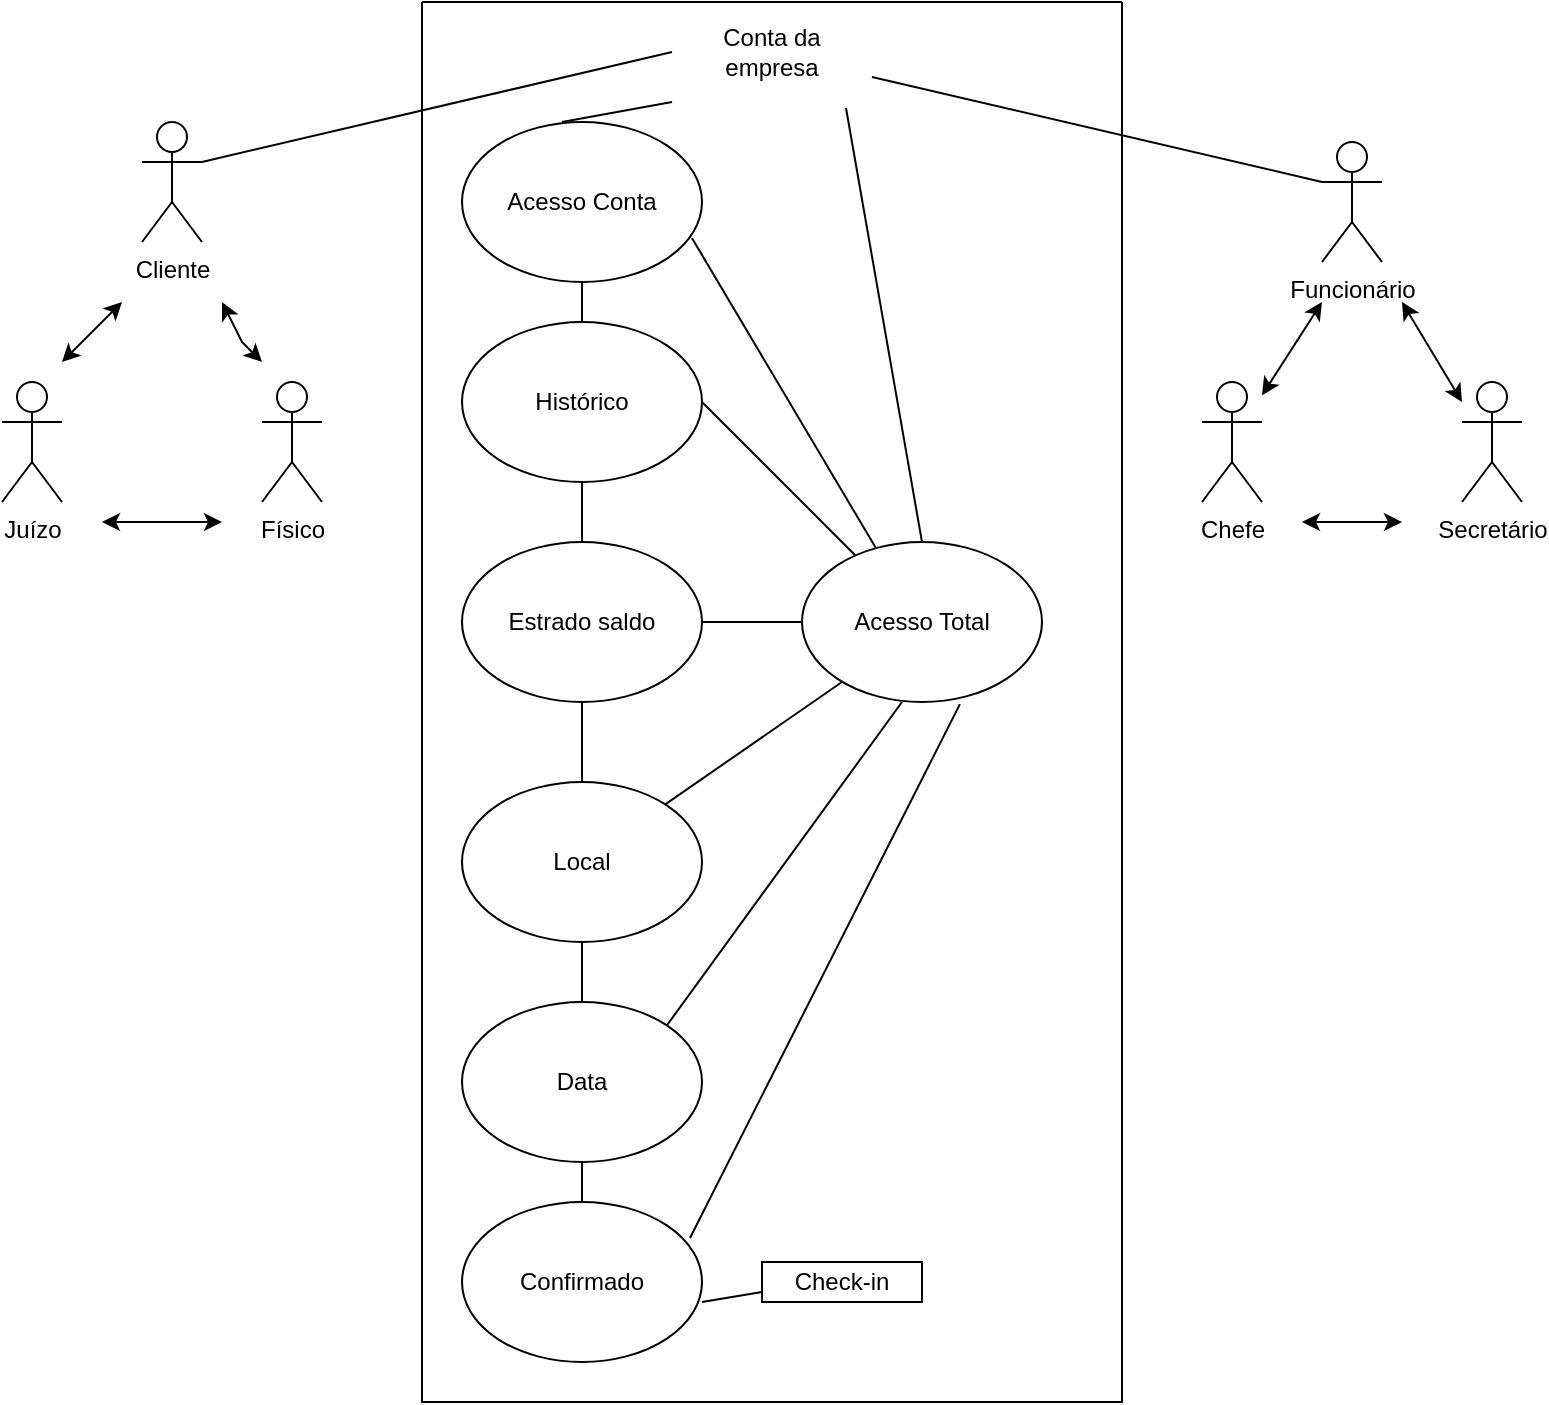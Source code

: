 <mxfile version="26.2.4">
  <diagram name="Página-1" id="08tB7218NpRL2Nvatnnr">
    <mxGraphModel dx="874" dy="473" grid="1" gridSize="10" guides="1" tooltips="1" connect="1" arrows="1" fold="1" page="1" pageScale="1" pageWidth="827" pageHeight="1169" math="0" shadow="0">
      <root>
        <mxCell id="0" />
        <mxCell id="1" parent="0" />
        <mxCell id="5GAmD2_G5ovodKzPIwnK-2" value="" style="swimlane;startSize=0;" vertex="1" parent="1">
          <mxGeometry x="240" y="290" width="350" height="700" as="geometry" />
        </mxCell>
        <mxCell id="5GAmD2_G5ovodKzPIwnK-9" value="Acesso Conta" style="ellipse;whiteSpace=wrap;html=1;" vertex="1" parent="5GAmD2_G5ovodKzPIwnK-2">
          <mxGeometry x="20" y="60" width="120" height="80" as="geometry" />
        </mxCell>
        <mxCell id="5GAmD2_G5ovodKzPIwnK-10" value="Histórico" style="ellipse;whiteSpace=wrap;html=1;" vertex="1" parent="5GAmD2_G5ovodKzPIwnK-2">
          <mxGeometry x="20" y="160" width="120" height="80" as="geometry" />
        </mxCell>
        <mxCell id="5GAmD2_G5ovodKzPIwnK-11" value="Estrado saldo" style="ellipse;whiteSpace=wrap;html=1;" vertex="1" parent="5GAmD2_G5ovodKzPIwnK-2">
          <mxGeometry x="20" y="270" width="120" height="80" as="geometry" />
        </mxCell>
        <mxCell id="5GAmD2_G5ovodKzPIwnK-12" value="Local" style="ellipse;whiteSpace=wrap;html=1;" vertex="1" parent="5GAmD2_G5ovodKzPIwnK-2">
          <mxGeometry x="20" y="390" width="120" height="80" as="geometry" />
        </mxCell>
        <mxCell id="5GAmD2_G5ovodKzPIwnK-13" value="Data" style="ellipse;whiteSpace=wrap;html=1;" vertex="1" parent="5GAmD2_G5ovodKzPIwnK-2">
          <mxGeometry x="20" y="500" width="120" height="80" as="geometry" />
        </mxCell>
        <mxCell id="5GAmD2_G5ovodKzPIwnK-14" value="Confirmado" style="ellipse;whiteSpace=wrap;html=1;" vertex="1" parent="5GAmD2_G5ovodKzPIwnK-2">
          <mxGeometry x="20" y="600" width="120" height="80" as="geometry" />
        </mxCell>
        <mxCell id="5GAmD2_G5ovodKzPIwnK-15" value="Acesso Total" style="ellipse;whiteSpace=wrap;html=1;" vertex="1" parent="5GAmD2_G5ovodKzPIwnK-2">
          <mxGeometry x="190" y="270" width="120" height="80" as="geometry" />
        </mxCell>
        <mxCell id="5GAmD2_G5ovodKzPIwnK-20" value="Conta da empresa" style="text;html=1;align=center;verticalAlign=middle;whiteSpace=wrap;rounded=0;" vertex="1" parent="5GAmD2_G5ovodKzPIwnK-2">
          <mxGeometry x="125" width="100" height="50" as="geometry" />
        </mxCell>
        <mxCell id="5GAmD2_G5ovodKzPIwnK-21" value="" style="endArrow=none;html=1;rounded=0;entryX=0;entryY=1;entryDx=0;entryDy=0;" edge="1" parent="5GAmD2_G5ovodKzPIwnK-2" target="5GAmD2_G5ovodKzPIwnK-20">
          <mxGeometry width="50" height="50" relative="1" as="geometry">
            <mxPoint x="70" y="60" as="sourcePoint" />
            <mxPoint x="120" y="10" as="targetPoint" />
          </mxGeometry>
        </mxCell>
        <mxCell id="5GAmD2_G5ovodKzPIwnK-22" value="" style="endArrow=none;html=1;rounded=0;exitX=0.87;exitY=1.06;exitDx=0;exitDy=0;exitPerimeter=0;entryX=0.5;entryY=0;entryDx=0;entryDy=0;" edge="1" parent="5GAmD2_G5ovodKzPIwnK-2" source="5GAmD2_G5ovodKzPIwnK-20" target="5GAmD2_G5ovodKzPIwnK-15">
          <mxGeometry width="50" height="50" relative="1" as="geometry">
            <mxPoint x="190" y="110" as="sourcePoint" />
            <mxPoint x="240" y="60" as="targetPoint" />
          </mxGeometry>
        </mxCell>
        <mxCell id="5GAmD2_G5ovodKzPIwnK-23" value="" style="endArrow=none;html=1;rounded=0;" edge="1" parent="5GAmD2_G5ovodKzPIwnK-2" source="5GAmD2_G5ovodKzPIwnK-10" target="5GAmD2_G5ovodKzPIwnK-9">
          <mxGeometry width="50" height="50" relative="1" as="geometry">
            <mxPoint x="130" y="170" as="sourcePoint" />
            <mxPoint x="180" y="120" as="targetPoint" />
          </mxGeometry>
        </mxCell>
        <mxCell id="5GAmD2_G5ovodKzPIwnK-24" value="" style="endArrow=none;html=1;rounded=0;entryX=0.5;entryY=1;entryDx=0;entryDy=0;exitX=0.5;exitY=0;exitDx=0;exitDy=0;" edge="1" parent="5GAmD2_G5ovodKzPIwnK-2" source="5GAmD2_G5ovodKzPIwnK-11" target="5GAmD2_G5ovodKzPIwnK-10">
          <mxGeometry width="50" height="50" relative="1" as="geometry">
            <mxPoint x="130" y="280" as="sourcePoint" />
            <mxPoint x="180" y="230" as="targetPoint" />
          </mxGeometry>
        </mxCell>
        <mxCell id="5GAmD2_G5ovodKzPIwnK-25" value="" style="endArrow=none;html=1;rounded=0;entryX=0.5;entryY=1;entryDx=0;entryDy=0;exitX=0.5;exitY=0;exitDx=0;exitDy=0;" edge="1" parent="5GAmD2_G5ovodKzPIwnK-2" source="5GAmD2_G5ovodKzPIwnK-12" target="5GAmD2_G5ovodKzPIwnK-11">
          <mxGeometry width="50" height="50" relative="1" as="geometry">
            <mxPoint x="140" y="390" as="sourcePoint" />
            <mxPoint x="190" y="340" as="targetPoint" />
          </mxGeometry>
        </mxCell>
        <mxCell id="5GAmD2_G5ovodKzPIwnK-26" value="" style="endArrow=none;html=1;rounded=0;entryX=0.5;entryY=1;entryDx=0;entryDy=0;entryPerimeter=0;exitX=0.5;exitY=0;exitDx=0;exitDy=0;" edge="1" parent="5GAmD2_G5ovodKzPIwnK-2" source="5GAmD2_G5ovodKzPIwnK-13" target="5GAmD2_G5ovodKzPIwnK-12">
          <mxGeometry width="50" height="50" relative="1" as="geometry">
            <mxPoint x="150" y="510" as="sourcePoint" />
            <mxPoint x="200" y="460" as="targetPoint" />
          </mxGeometry>
        </mxCell>
        <mxCell id="5GAmD2_G5ovodKzPIwnK-27" value="" style="endArrow=none;html=1;rounded=0;entryX=0.5;entryY=1;entryDx=0;entryDy=0;exitX=0.5;exitY=0;exitDx=0;exitDy=0;" edge="1" parent="5GAmD2_G5ovodKzPIwnK-2" source="5GAmD2_G5ovodKzPIwnK-14" target="5GAmD2_G5ovodKzPIwnK-13">
          <mxGeometry width="50" height="50" relative="1" as="geometry">
            <mxPoint x="130" y="600" as="sourcePoint" />
            <mxPoint x="180" y="550" as="targetPoint" />
          </mxGeometry>
        </mxCell>
        <mxCell id="5GAmD2_G5ovodKzPIwnK-28" value="" style="endArrow=none;html=1;rounded=0;entryX=0.308;entryY=0.038;entryDx=0;entryDy=0;entryPerimeter=0;exitX=0.958;exitY=0.725;exitDx=0;exitDy=0;exitPerimeter=0;" edge="1" parent="5GAmD2_G5ovodKzPIwnK-2" source="5GAmD2_G5ovodKzPIwnK-9" target="5GAmD2_G5ovodKzPIwnK-15">
          <mxGeometry width="50" height="50" relative="1" as="geometry">
            <mxPoint x="180" y="280" as="sourcePoint" />
            <mxPoint x="230" y="230" as="targetPoint" />
          </mxGeometry>
        </mxCell>
        <mxCell id="5GAmD2_G5ovodKzPIwnK-29" value="" style="endArrow=none;html=1;rounded=0;exitX=1;exitY=0.5;exitDx=0;exitDy=0;" edge="1" parent="5GAmD2_G5ovodKzPIwnK-2" source="5GAmD2_G5ovodKzPIwnK-10" target="5GAmD2_G5ovodKzPIwnK-15">
          <mxGeometry width="50" height="50" relative="1" as="geometry">
            <mxPoint x="140" y="310" as="sourcePoint" />
            <mxPoint x="190" y="260" as="targetPoint" />
          </mxGeometry>
        </mxCell>
        <mxCell id="5GAmD2_G5ovodKzPIwnK-30" value="" style="endArrow=none;html=1;rounded=0;" edge="1" parent="5GAmD2_G5ovodKzPIwnK-2" source="5GAmD2_G5ovodKzPIwnK-11">
          <mxGeometry width="50" height="50" relative="1" as="geometry">
            <mxPoint x="-100" y="70" as="sourcePoint" />
            <mxPoint x="190" y="310" as="targetPoint" />
          </mxGeometry>
        </mxCell>
        <mxCell id="5GAmD2_G5ovodKzPIwnK-31" value="" style="endArrow=none;html=1;rounded=0;" edge="1" parent="5GAmD2_G5ovodKzPIwnK-2" source="5GAmD2_G5ovodKzPIwnK-12">
          <mxGeometry width="50" height="50" relative="1" as="geometry">
            <mxPoint x="160" y="390" as="sourcePoint" />
            <mxPoint x="210" y="340" as="targetPoint" />
          </mxGeometry>
        </mxCell>
        <mxCell id="5GAmD2_G5ovodKzPIwnK-32" value="" style="endArrow=none;html=1;rounded=0;exitX=1;exitY=0;exitDx=0;exitDy=0;" edge="1" parent="5GAmD2_G5ovodKzPIwnK-2" source="5GAmD2_G5ovodKzPIwnK-13">
          <mxGeometry width="50" height="50" relative="1" as="geometry">
            <mxPoint x="190" y="400" as="sourcePoint" />
            <mxPoint x="240" y="350" as="targetPoint" />
          </mxGeometry>
        </mxCell>
        <mxCell id="5GAmD2_G5ovodKzPIwnK-33" value="" style="endArrow=none;html=1;rounded=0;entryX=0.658;entryY=1.013;entryDx=0;entryDy=0;entryPerimeter=0;exitX=0.95;exitY=0.225;exitDx=0;exitDy=0;exitPerimeter=0;" edge="1" parent="5GAmD2_G5ovodKzPIwnK-2" source="5GAmD2_G5ovodKzPIwnK-14" target="5GAmD2_G5ovodKzPIwnK-15">
          <mxGeometry width="50" height="50" relative="1" as="geometry">
            <mxPoint x="240" y="410" as="sourcePoint" />
            <mxPoint x="290" y="360" as="targetPoint" />
          </mxGeometry>
        </mxCell>
        <mxCell id="5GAmD2_G5ovodKzPIwnK-43" value="Check-in" style="rounded=0;whiteSpace=wrap;html=1;" vertex="1" parent="5GAmD2_G5ovodKzPIwnK-2">
          <mxGeometry x="170" y="630" width="80" height="20" as="geometry" />
        </mxCell>
        <mxCell id="5GAmD2_G5ovodKzPIwnK-45" value="" style="endArrow=none;html=1;rounded=0;entryX=0;entryY=0.75;entryDx=0;entryDy=0;" edge="1" parent="5GAmD2_G5ovodKzPIwnK-2" target="5GAmD2_G5ovodKzPIwnK-43">
          <mxGeometry width="50" height="50" relative="1" as="geometry">
            <mxPoint x="140" y="650" as="sourcePoint" />
            <mxPoint x="160" y="630" as="targetPoint" />
          </mxGeometry>
        </mxCell>
        <mxCell id="5GAmD2_G5ovodKzPIwnK-3" value="Cliente" style="shape=umlActor;verticalLabelPosition=bottom;verticalAlign=top;html=1;" vertex="1" parent="1">
          <mxGeometry x="100" y="350" width="30" height="60" as="geometry" />
        </mxCell>
        <mxCell id="5GAmD2_G5ovodKzPIwnK-4" value="Juízo" style="shape=umlActor;verticalLabelPosition=bottom;verticalAlign=top;html=1;" vertex="1" parent="1">
          <mxGeometry x="30" y="480" width="30" height="60" as="geometry" />
        </mxCell>
        <mxCell id="5GAmD2_G5ovodKzPIwnK-6" value="Funcionário" style="shape=umlActor;verticalLabelPosition=bottom;verticalAlign=top;html=1;" vertex="1" parent="1">
          <mxGeometry x="690" y="360" width="30" height="60" as="geometry" />
        </mxCell>
        <mxCell id="5GAmD2_G5ovodKzPIwnK-7" value="Chefe" style="shape=umlActor;verticalLabelPosition=bottom;verticalAlign=top;html=1;" vertex="1" parent="1">
          <mxGeometry x="630" y="480" width="30" height="60" as="geometry" />
        </mxCell>
        <mxCell id="5GAmD2_G5ovodKzPIwnK-8" value="Secretário" style="shape=umlActor;verticalLabelPosition=bottom;verticalAlign=top;html=1;" vertex="1" parent="1">
          <mxGeometry x="760" y="480" width="30" height="60" as="geometry" />
        </mxCell>
        <mxCell id="5GAmD2_G5ovodKzPIwnK-18" value="Físico" style="shape=umlActor;verticalLabelPosition=bottom;verticalAlign=top;html=1;" vertex="1" parent="1">
          <mxGeometry x="160" y="480" width="30" height="60" as="geometry" />
        </mxCell>
        <mxCell id="5GAmD2_G5ovodKzPIwnK-34" value="" style="endArrow=classic;startArrow=classic;html=1;rounded=0;" edge="1" parent="1" source="5GAmD2_G5ovodKzPIwnK-7">
          <mxGeometry width="50" height="50" relative="1" as="geometry">
            <mxPoint x="670" y="480" as="sourcePoint" />
            <mxPoint x="690" y="440" as="targetPoint" />
          </mxGeometry>
        </mxCell>
        <mxCell id="5GAmD2_G5ovodKzPIwnK-35" value="" style="endArrow=classic;startArrow=classic;html=1;rounded=0;" edge="1" parent="1">
          <mxGeometry width="50" height="50" relative="1" as="geometry">
            <mxPoint x="760" y="490" as="sourcePoint" />
            <mxPoint x="730" y="440" as="targetPoint" />
          </mxGeometry>
        </mxCell>
        <mxCell id="5GAmD2_G5ovodKzPIwnK-37" value="" style="endArrow=classic;startArrow=classic;html=1;rounded=0;" edge="1" parent="1">
          <mxGeometry width="50" height="50" relative="1" as="geometry">
            <mxPoint x="60" y="470" as="sourcePoint" />
            <mxPoint x="90" y="440" as="targetPoint" />
          </mxGeometry>
        </mxCell>
        <mxCell id="5GAmD2_G5ovodKzPIwnK-38" value="" style="endArrow=classic;startArrow=classic;html=1;rounded=0;" edge="1" parent="1">
          <mxGeometry width="50" height="50" relative="1" as="geometry">
            <mxPoint x="140" y="440" as="sourcePoint" />
            <mxPoint x="160" y="470" as="targetPoint" />
            <Array as="points">
              <mxPoint x="150" y="460" />
            </Array>
          </mxGeometry>
        </mxCell>
        <mxCell id="5GAmD2_G5ovodKzPIwnK-39" value="" style="endArrow=none;html=1;rounded=0;exitX=1;exitY=0.333;exitDx=0;exitDy=0;exitPerimeter=0;entryX=0;entryY=0.5;entryDx=0;entryDy=0;" edge="1" parent="1" source="5GAmD2_G5ovodKzPIwnK-3" target="5GAmD2_G5ovodKzPIwnK-20">
          <mxGeometry width="50" height="50" relative="1" as="geometry">
            <mxPoint x="160" y="390" as="sourcePoint" />
            <mxPoint x="210" y="340" as="targetPoint" />
          </mxGeometry>
        </mxCell>
        <mxCell id="5GAmD2_G5ovodKzPIwnK-40" value="" style="endArrow=none;html=1;rounded=0;entryX=0;entryY=0.333;entryDx=0;entryDy=0;entryPerimeter=0;exitX=1;exitY=0.75;exitDx=0;exitDy=0;" edge="1" parent="1" source="5GAmD2_G5ovodKzPIwnK-20" target="5GAmD2_G5ovodKzPIwnK-6">
          <mxGeometry width="50" height="50" relative="1" as="geometry">
            <mxPoint x="630" y="380" as="sourcePoint" />
            <mxPoint x="680" y="330" as="targetPoint" />
          </mxGeometry>
        </mxCell>
        <mxCell id="5GAmD2_G5ovodKzPIwnK-41" value="" style="endArrow=classic;startArrow=classic;html=1;rounded=0;" edge="1" parent="1">
          <mxGeometry width="50" height="50" relative="1" as="geometry">
            <mxPoint x="80" y="550" as="sourcePoint" />
            <mxPoint x="140" y="550" as="targetPoint" />
            <Array as="points">
              <mxPoint x="110" y="550" />
            </Array>
          </mxGeometry>
        </mxCell>
        <mxCell id="5GAmD2_G5ovodKzPIwnK-42" value="" style="endArrow=classic;startArrow=classic;html=1;rounded=0;" edge="1" parent="1">
          <mxGeometry width="50" height="50" relative="1" as="geometry">
            <mxPoint x="680" y="550" as="sourcePoint" />
            <mxPoint x="730" y="550" as="targetPoint" />
          </mxGeometry>
        </mxCell>
      </root>
    </mxGraphModel>
  </diagram>
</mxfile>
